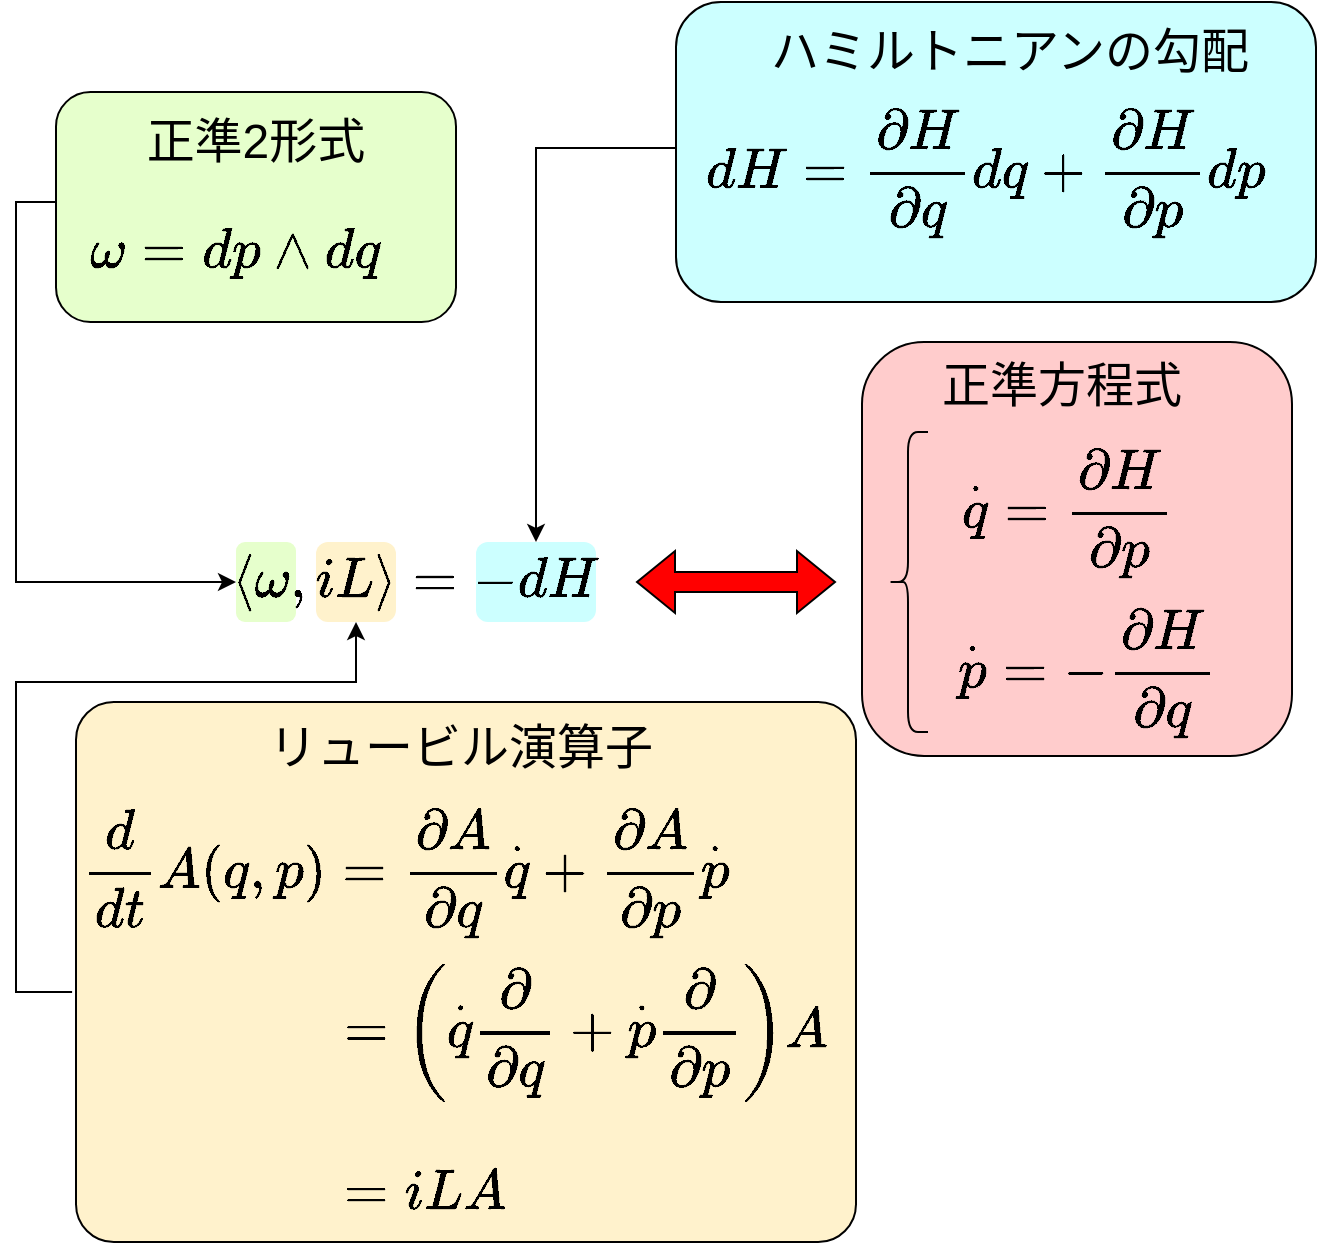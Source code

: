 <mxfile version="26.0.15">
  <diagram id="DzgVbVfYjYei3WLTFFlN" name="ページ1">
    <mxGraphModel dx="1434" dy="870" grid="0" gridSize="10" guides="1" tooltips="1" connect="1" arrows="1" fold="1" page="1" pageScale="1" pageWidth="720" pageHeight="660" background="#ffffff" math="1" shadow="0">
      <root>
        <mxCell id="0" />
        <mxCell id="1" parent="0" />
        <mxCell id="E0xSyZFxypJGD-023giG-28" value="" style="rounded=1;whiteSpace=wrap;html=1;strokeColor=default;fillColor=#FFCCCC;" vertex="1" parent="1">
          <mxGeometry x="463" y="190" width="215" height="207" as="geometry" />
        </mxCell>
        <mxCell id="E0xSyZFxypJGD-023giG-24" value="" style="rounded=1;whiteSpace=wrap;html=1;fillColor=#CCFFFF;strokeColor=none;" vertex="1" parent="1">
          <mxGeometry x="270" y="290" width="60" height="40" as="geometry" />
        </mxCell>
        <mxCell id="E0xSyZFxypJGD-023giG-22" value="" style="rounded=1;whiteSpace=wrap;html=1;fillColor=#FFF2CC;strokeColor=none;" vertex="1" parent="1">
          <mxGeometry x="190" y="290" width="40" height="40" as="geometry" />
        </mxCell>
        <mxCell id="E0xSyZFxypJGD-023giG-18" value="" style="rounded=1;whiteSpace=wrap;html=1;fillColor=#E6FFCC;strokeColor=none;" vertex="1" parent="1">
          <mxGeometry x="150" y="290" width="30" height="40" as="geometry" />
        </mxCell>
        <mxCell id="E0xSyZFxypJGD-023giG-6" value="`\langle \omega, iL \rangle = -dH`" style="text;html=1;align=center;verticalAlign=middle;whiteSpace=wrap;rounded=0;fontSize=24;" vertex="1" parent="1">
          <mxGeometry x="130" y="285" width="220" height="50" as="geometry" />
        </mxCell>
        <mxCell id="E0xSyZFxypJGD-023giG-19" value="" style="rounded=1;whiteSpace=wrap;html=1;fillColor=#FFF2CC;arcSize=7;" vertex="1" parent="1">
          <mxGeometry x="70" y="370" width="390" height="270" as="geometry" />
        </mxCell>
        <mxCell id="E0xSyZFxypJGD-023giG-17" value="" style="rounded=1;whiteSpace=wrap;html=1;fillColor=#E6FFCC;" vertex="1" parent="1">
          <mxGeometry x="60" y="65" width="200" height="115" as="geometry" />
        </mxCell>
        <mxCell id="E0xSyZFxypJGD-023giG-23" value="" style="rounded=1;whiteSpace=wrap;html=1;fillColor=#CCFFFF;" vertex="1" parent="1">
          <mxGeometry x="370" y="20" width="320" height="150" as="geometry" />
        </mxCell>
        <mxCell id="E0xSyZFxypJGD-023giG-1" value="`\omega = dp \wedge dq`" style="text;html=1;align=center;verticalAlign=middle;whiteSpace=wrap;rounded=0;fontSize=24;" vertex="1" parent="1">
          <mxGeometry x="60" y="120" width="180" height="50" as="geometry" />
        </mxCell>
        <mxCell id="E0xSyZFxypJGD-023giG-2" value="`dH = \frac{\partial H}{\partial q}dq+\frac{\partial H}{\partial p}dp`" style="text;html=1;align=center;verticalAlign=middle;whiteSpace=wrap;rounded=0;fontSize=24;" vertex="1" parent="1">
          <mxGeometry x="360" y="60" width="330" height="90" as="geometry" />
        </mxCell>
        <mxCell id="E0xSyZFxypJGD-023giG-3" value="`\dot{q} = \frac{\partial H}{\partial p}`" style="text;html=1;align=center;verticalAlign=middle;whiteSpace=wrap;rounded=0;fontSize=24;" vertex="1" parent="1">
          <mxGeometry x="486" y="230" width="160" height="90" as="geometry" />
        </mxCell>
        <mxCell id="E0xSyZFxypJGD-023giG-5" value="`\dot{p} =- \frac{\partial H}{\partial q}`" style="text;html=1;align=center;verticalAlign=middle;whiteSpace=wrap;rounded=0;fontSize=24;" vertex="1" parent="1">
          <mxGeometry x="496" y="310" width="160" height="90" as="geometry" />
        </mxCell>
        <mxCell id="E0xSyZFxypJGD-023giG-7" value="`\frac{d}{dt}A(q,p)=\frac{\partial A}{\partial q}\dot{q} + \frac{\partial A}{\partial p}\dot{p}`" style="text;html=1;align=center;verticalAlign=middle;whiteSpace=wrap;rounded=0;fontSize=24;" vertex="1" parent="1">
          <mxGeometry x="40" y="430" width="390" height="50" as="geometry" />
        </mxCell>
        <mxCell id="E0xSyZFxypJGD-023giG-8" value="`=\left(\dot{q}\frac{\partial}{\partial q} + \dot{p}\frac{\partial}{\partial p} \right)A`" style="text;html=1;align=center;verticalAlign=middle;whiteSpace=wrap;rounded=0;fontSize=24;" vertex="1" parent="1">
          <mxGeometry x="185" y="510" width="280" height="50" as="geometry" />
        </mxCell>
        <mxCell id="E0xSyZFxypJGD-023giG-9" value="`=iLA`" style="text;html=1;align=center;verticalAlign=middle;whiteSpace=wrap;rounded=0;fontSize=24;" vertex="1" parent="1">
          <mxGeometry x="185" y="590" width="120" height="50" as="geometry" />
        </mxCell>
        <mxCell id="E0xSyZFxypJGD-023giG-10" value="" style="shape=curlyBracket;whiteSpace=wrap;html=1;rounded=1;labelPosition=left;verticalLabelPosition=middle;align=right;verticalAlign=middle;" vertex="1" parent="1">
          <mxGeometry x="476" y="235" width="20" height="150" as="geometry" />
        </mxCell>
        <mxCell id="E0xSyZFxypJGD-023giG-13" value="" style="shape=flexArrow;endArrow=classic;startArrow=classic;html=1;rounded=0;fillColor=#FF0000;" edge="1" parent="1">
          <mxGeometry width="100" height="100" relative="1" as="geometry">
            <mxPoint x="350" y="310" as="sourcePoint" />
            <mxPoint x="450" y="310" as="targetPoint" />
          </mxGeometry>
        </mxCell>
        <mxCell id="E0xSyZFxypJGD-023giG-14" value="正準2形式" style="text;html=1;align=center;verticalAlign=middle;whiteSpace=wrap;rounded=0;fontSize=24;" vertex="1" parent="1">
          <mxGeometry x="85" y="75" width="150" height="30" as="geometry" />
        </mxCell>
        <mxCell id="E0xSyZFxypJGD-023giG-15" value="ハミルトニアンの勾配" style="text;html=1;align=center;verticalAlign=middle;whiteSpace=wrap;rounded=0;fontSize=24;" vertex="1" parent="1">
          <mxGeometry x="407" y="30" width="260" height="30" as="geometry" />
        </mxCell>
        <mxCell id="E0xSyZFxypJGD-023giG-16" value="正準方程式" style="text;html=1;align=center;verticalAlign=middle;whiteSpace=wrap;rounded=0;fontSize=24;" vertex="1" parent="1">
          <mxGeometry x="473" y="197" width="180" height="30" as="geometry" />
        </mxCell>
        <mxCell id="E0xSyZFxypJGD-023giG-20" value="リュービル演算子" style="text;html=1;align=center;verticalAlign=middle;whiteSpace=wrap;rounded=0;fontSize=24;" vertex="1" parent="1">
          <mxGeometry x="155" y="378" width="215" height="30" as="geometry" />
        </mxCell>
        <mxCell id="E0xSyZFxypJGD-023giG-25" value="" style="endArrow=classic;html=1;rounded=0;entryX=0.5;entryY=0;entryDx=0;entryDy=0;" edge="1" parent="1" target="E0xSyZFxypJGD-023giG-24">
          <mxGeometry width="50" height="50" relative="1" as="geometry">
            <mxPoint x="370" y="93" as="sourcePoint" />
            <mxPoint x="600" y="310" as="targetPoint" />
            <Array as="points">
              <mxPoint x="300" y="93" />
            </Array>
          </mxGeometry>
        </mxCell>
        <mxCell id="E0xSyZFxypJGD-023giG-26" value="" style="endArrow=classic;html=1;rounded=0;entryX=0.5;entryY=1;entryDx=0;entryDy=0;exitX=-0.005;exitY=0.537;exitDx=0;exitDy=0;exitPerimeter=0;" edge="1" parent="1" source="E0xSyZFxypJGD-023giG-19" target="E0xSyZFxypJGD-023giG-22">
          <mxGeometry width="50" height="50" relative="1" as="geometry">
            <mxPoint x="40" y="670" as="sourcePoint" />
            <mxPoint x="600" y="310" as="targetPoint" />
            <Array as="points">
              <mxPoint x="40" y="515" />
              <mxPoint x="40" y="360" />
              <mxPoint x="210" y="360" />
            </Array>
          </mxGeometry>
        </mxCell>
        <mxCell id="E0xSyZFxypJGD-023giG-27" value="" style="endArrow=classic;html=1;rounded=0;exitX=0;exitY=0;exitDx=0;exitDy=0;entryX=0;entryY=0.5;entryDx=0;entryDy=0;" edge="1" parent="1" source="E0xSyZFxypJGD-023giG-1" target="E0xSyZFxypJGD-023giG-18">
          <mxGeometry width="50" height="50" relative="1" as="geometry">
            <mxPoint x="550" y="360" as="sourcePoint" />
            <mxPoint x="60" y="300" as="targetPoint" />
            <Array as="points">
              <mxPoint x="40" y="120" />
              <mxPoint x="40" y="310" />
            </Array>
          </mxGeometry>
        </mxCell>
      </root>
    </mxGraphModel>
  </diagram>
</mxfile>
